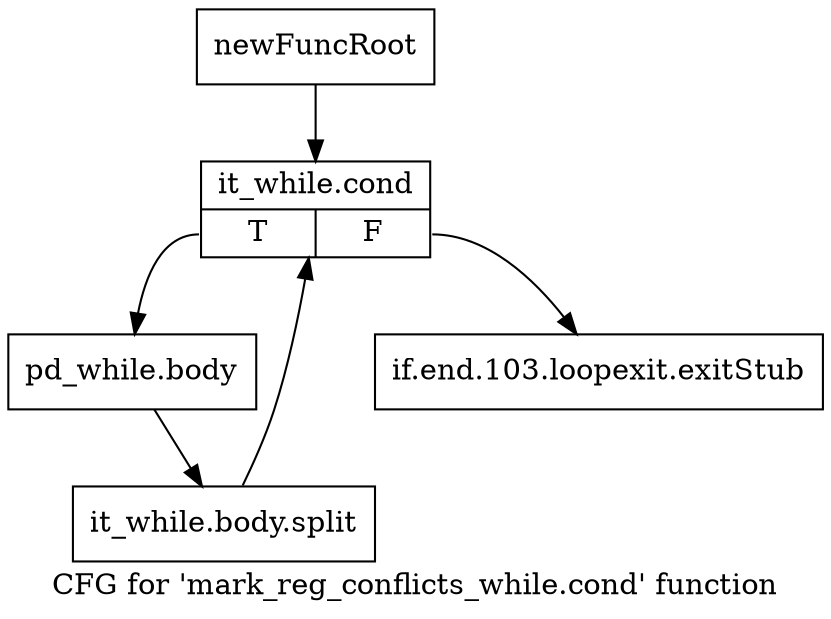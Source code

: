 digraph "CFG for 'mark_reg_conflicts_while.cond' function" {
	label="CFG for 'mark_reg_conflicts_while.cond' function";

	Node0xb267c50 [shape=record,label="{newFuncRoot}"];
	Node0xb267c50 -> Node0xb267cf0;
	Node0xb267ca0 [shape=record,label="{if.end.103.loopexit.exitStub}"];
	Node0xb267cf0 [shape=record,label="{it_while.cond|{<s0>T|<s1>F}}"];
	Node0xb267cf0:s0 -> Node0xb267d40;
	Node0xb267cf0:s1 -> Node0xb267ca0;
	Node0xb267d40 [shape=record,label="{pd_while.body}"];
	Node0xb267d40 -> Node0xb1aac40;
	Node0xb1aac40 [shape=record,label="{it_while.body.split}"];
	Node0xb1aac40 -> Node0xb267cf0;
}

